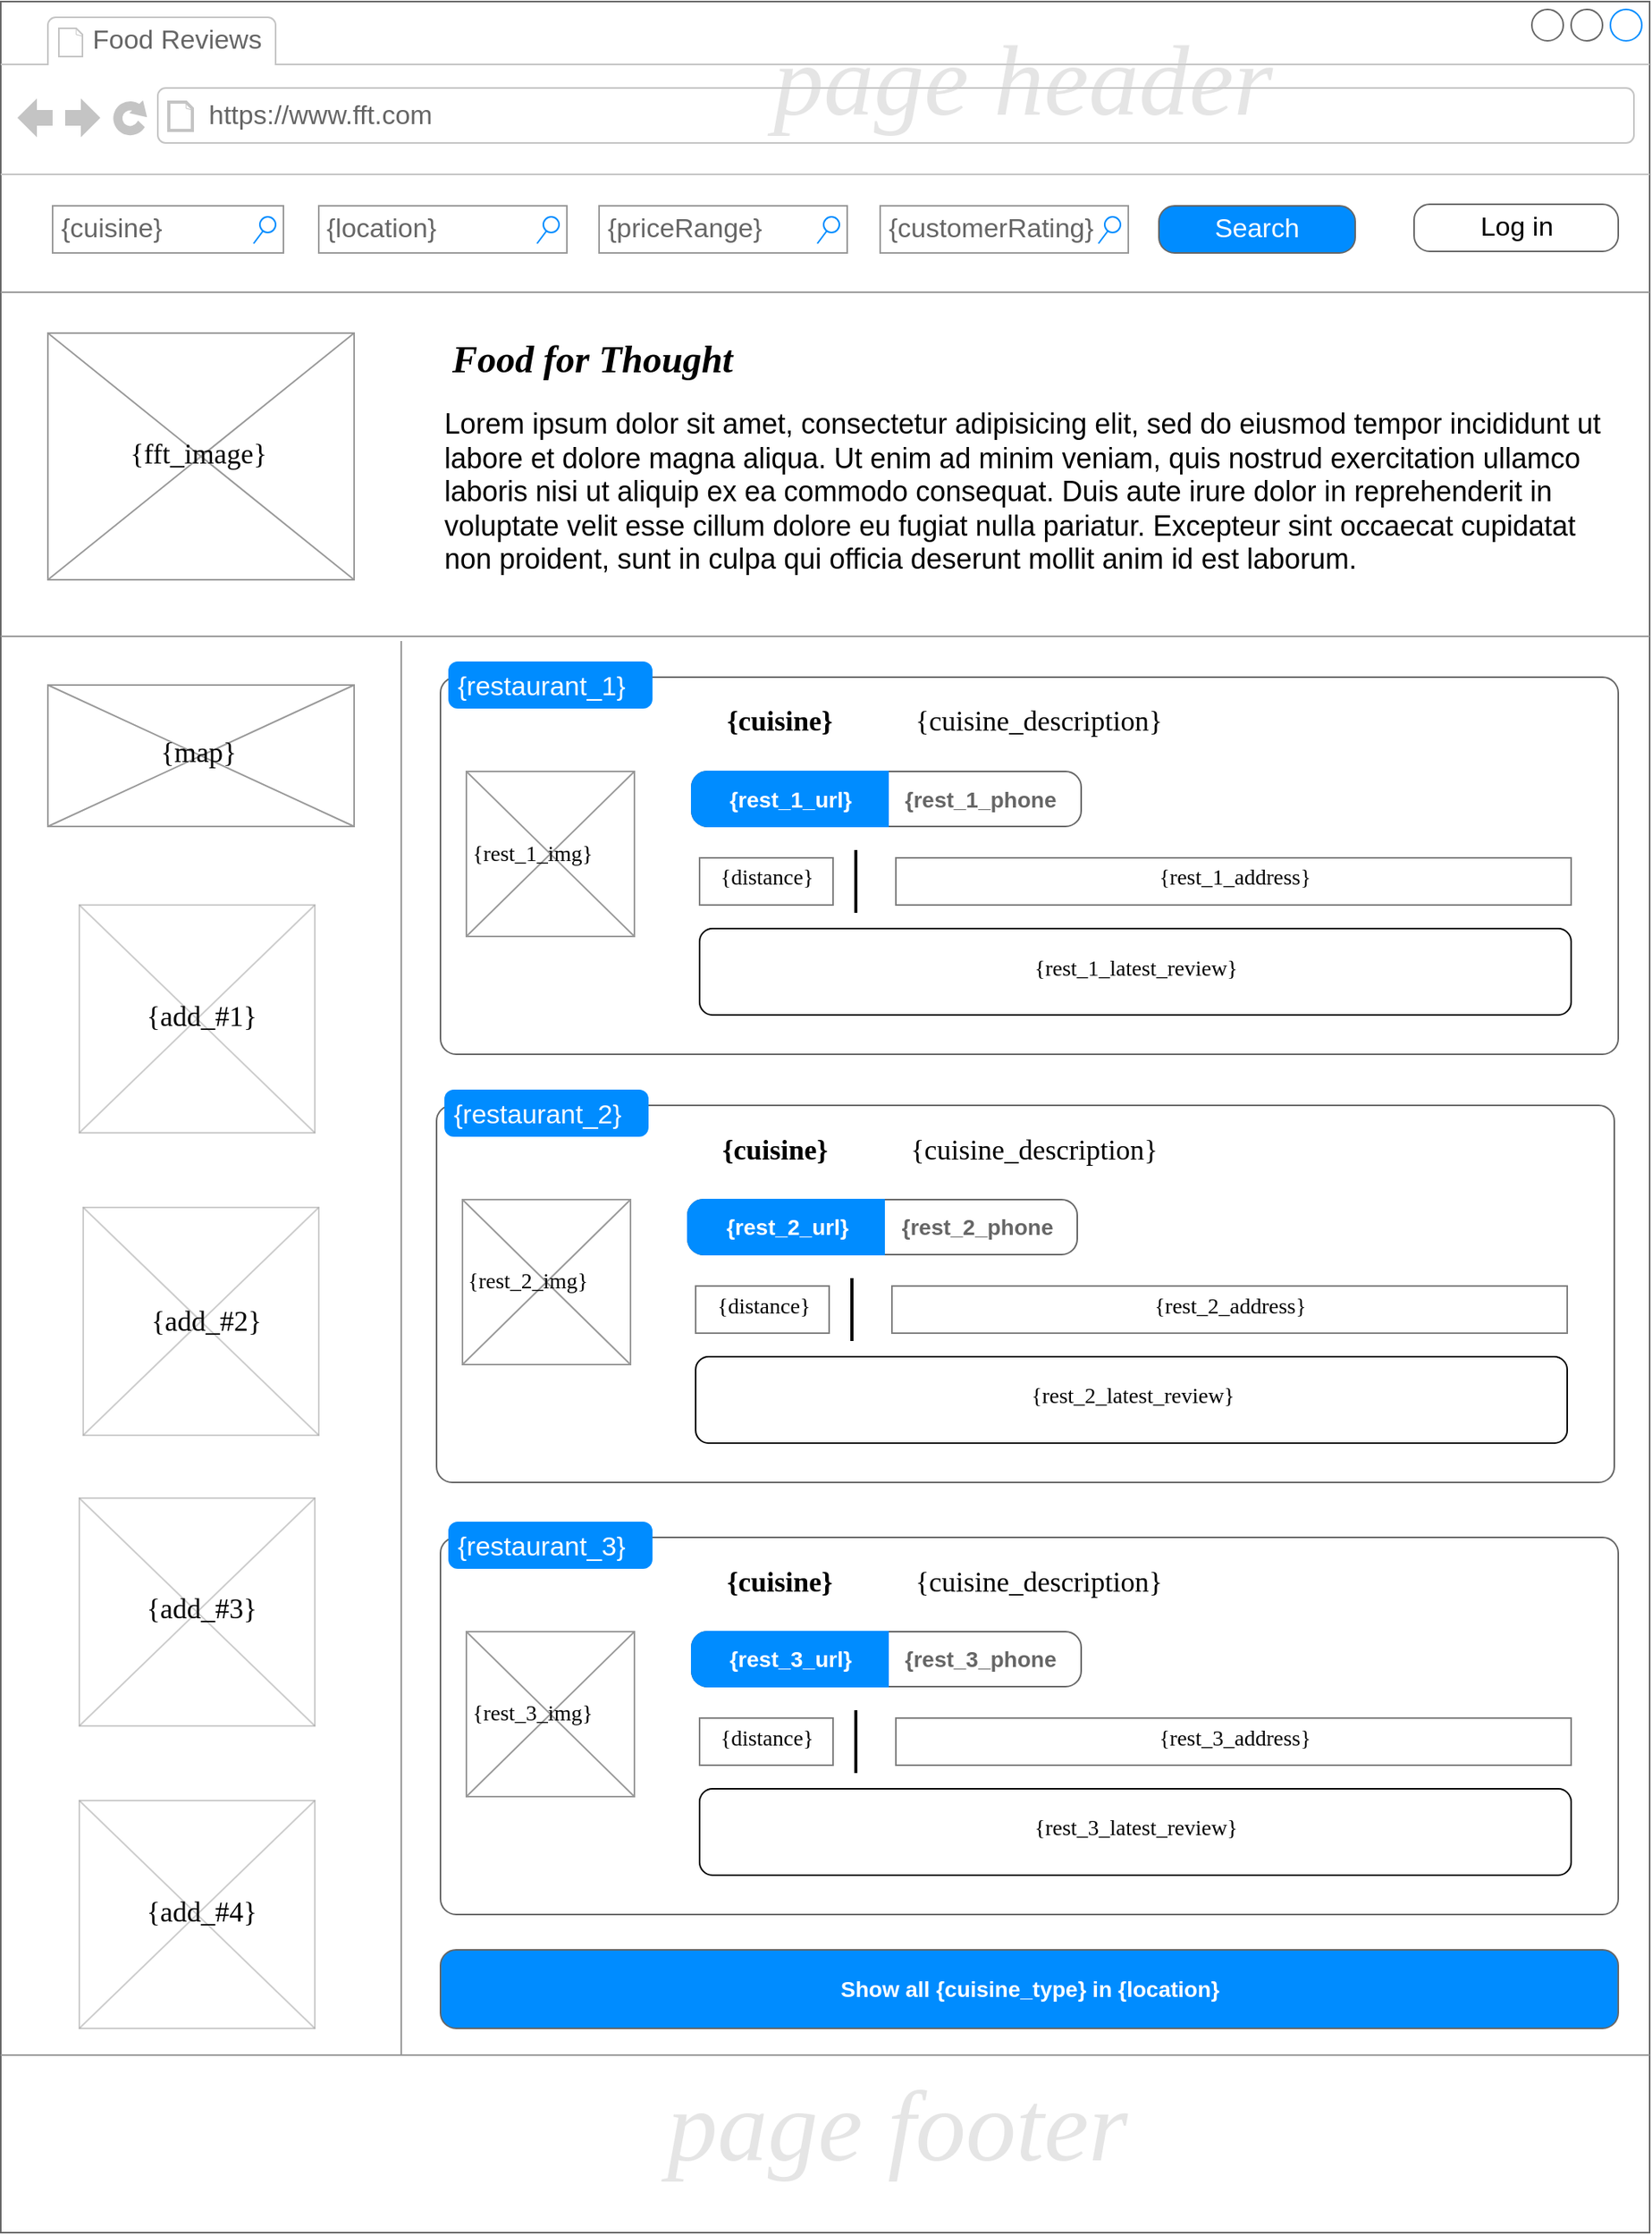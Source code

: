<mxfile version="10.5.9" type="device"><diagram name="Page-1" id="2cc2dc42-3aac-f2a9-1cec-7a8b7cbee084"><mxGraphModel dx="1425" dy="1551" grid="1" gridSize="10" guides="1" tooltips="1" connect="1" arrows="1" fold="1" page="1" pageScale="1" pageWidth="1169" pageHeight="827" background="#ffffff" math="0" shadow="0"><root><mxCell id="0"/><mxCell id="1" parent="0"/><mxCell id="7026571954dc6520-1" value="" style="strokeWidth=1;shadow=0;dashed=0;align=center;html=1;shape=mxgraph.mockup.containers.browserWindow;rSize=0;fillColor=#ffffff;strokeColor=#666666;mainText=,;recursiveResize=0;rounded=0;labelBackgroundColor=none;fontFamily=Verdana;fontSize=18;fontColor=#000000;fontStyle=2" parent="1" vertex="1"><mxGeometry x="52.5" y="105" width="1050" height="1420" as="geometry"/></mxCell><mxCell id="7026571954dc6520-2" value="Food Reviews" style="strokeWidth=1;shadow=0;dashed=0;align=center;html=1;shape=mxgraph.mockup.containers.anchor;fontSize=17;fontColor=#666666;align=left;" parent="7026571954dc6520-1" vertex="1"><mxGeometry x="56" y="12" width="110" height="26" as="geometry"/></mxCell><mxCell id="7026571954dc6520-3" value="https://www.fft.com" style="strokeWidth=1;shadow=0;dashed=0;align=center;html=1;shape=mxgraph.mockup.containers.anchor;rSize=0;fontSize=17;fontColor=#666666;align=left;" parent="7026571954dc6520-1" vertex="1"><mxGeometry x="130" y="60" width="250" height="26" as="geometry"/></mxCell><mxCell id="7026571954dc6520-14" value="{cuisine}" style="strokeWidth=1;shadow=0;dashed=0;align=center;html=1;shape=mxgraph.mockup.forms.searchBox;strokeColor=#999999;mainText=;fillColor=#ffffff;strokeColor2=#008cff;fontColor=#666666;fontSize=17;align=left;spacingLeft=3;rounded=0;labelBackgroundColor=none;" parent="7026571954dc6520-1" vertex="1"><mxGeometry x="33" y="130" width="147" height="30" as="geometry"/></mxCell><mxCell id="7026571954dc6520-15" value="" style="verticalLabelPosition=bottom;shadow=0;dashed=0;align=center;html=1;verticalAlign=top;strokeWidth=1;shape=mxgraph.mockup.markup.line;strokeColor=#999999;rounded=0;labelBackgroundColor=none;fillColor=#ffffff;fontFamily=Verdana;fontSize=12;fontColor=#000000;" parent="7026571954dc6520-1" vertex="1"><mxGeometry y="175" width="1050" height="20" as="geometry"/></mxCell><mxCell id="7026571954dc6520-16" value="&lt;i style=&quot;font-size: 24px;&quot;&gt;Food for Thought&lt;/i&gt;" style="text;html=1;points=[];align=left;verticalAlign=top;spacingTop=-4;fontSize=24;fontFamily=Verdana;fontColor=#000000;fontStyle=1" parent="7026571954dc6520-1" vertex="1"><mxGeometry x="285" y="211" width="735" height="30" as="geometry"/></mxCell><mxCell id="7026571954dc6520-17" value="Lorem ipsum dolor sit amet, consectetur adipisicing elit, sed do eiusmod tempor incididunt ut labore et dolore magna aliqua. Ut enim ad minim veniam, quis nostrud exercitation ullamco laboris nisi ut aliquip ex ea commodo consequat. Duis aute irure dolor in reprehenderit in voluptate velit esse cillum dolore eu fugiat nulla pariatur. Excepteur sint occaecat cupidatat non proident, sunt in culpa qui officia deserunt mollit anim id est laborum." style="text;spacingTop=-5;fillColor=#ffffff;whiteSpace=wrap;html=1;align=left;fontSize=18;fontFamily=Helvetica;fillColor=none;strokeColor=none;rounded=0;shadow=1;labelBackgroundColor=none;verticalAlign=top;horizontal=1;" parent="7026571954dc6520-1" vertex="1"><mxGeometry x="280" y="257" width="751" height="113" as="geometry"/></mxCell><mxCell id="7026571954dc6520-18" value="Log in" style="strokeWidth=1;shadow=0;dashed=0;align=center;html=1;shape=mxgraph.mockup.buttons.button;strokeColor=#666666;fontColor=#000000;mainText=;buttonStyle=round;fontSize=17;fontStyle=0;fillColor=none;whiteSpace=wrap;rounded=0;labelBackgroundColor=none;" parent="7026571954dc6520-1" vertex="1"><mxGeometry x="900" y="129" width="130" height="30" as="geometry"/></mxCell><mxCell id="7026571954dc6520-21" value="" style="verticalLabelPosition=bottom;shadow=0;dashed=0;align=center;html=1;verticalAlign=top;strokeWidth=1;shape=mxgraph.mockup.markup.line;strokeColor=#999999;rounded=0;labelBackgroundColor=none;fillColor=#ffffff;fontFamily=Verdana;fontSize=12;fontColor=#000000;" parent="7026571954dc6520-1" vertex="1"><mxGeometry y="394" width="1050" height="20" as="geometry"/></mxCell><mxCell id="99tOX1e2EPYwUiJBRveX-1" value="" style="verticalLabelPosition=bottom;shadow=0;dashed=0;align=center;html=1;verticalAlign=top;strokeWidth=1;shape=mxgraph.mockup.graphics.simpleIcon;strokeColor=#999999;fillColor=#ffffff;" vertex="1" parent="7026571954dc6520-1"><mxGeometry x="30" y="211" width="195" height="157" as="geometry"/></mxCell><mxCell id="99tOX1e2EPYwUiJBRveX-3" value="{location}" style="strokeWidth=1;shadow=0;dashed=0;align=center;html=1;shape=mxgraph.mockup.forms.searchBox;strokeColor=#999999;mainText=;fillColor=#ffffff;strokeColor2=#008cff;fontColor=#666666;fontSize=17;align=left;spacingLeft=3;rounded=0;labelBackgroundColor=none;" vertex="1" parent="7026571954dc6520-1"><mxGeometry x="202.5" y="130" width="158" height="30" as="geometry"/></mxCell><mxCell id="99tOX1e2EPYwUiJBRveX-4" value="Search" style="strokeWidth=1;shadow=0;dashed=0;align=center;html=1;shape=mxgraph.mockup.buttons.button;strokeColor=#666666;fontColor=#FFFFFF;mainText=;buttonStyle=round;fontSize=17;fontStyle=0;fillColor=#008CFF;whiteSpace=wrap;rounded=0;labelBackgroundColor=none;" vertex="1" parent="7026571954dc6520-1"><mxGeometry x="737.5" y="130" width="125" height="30" as="geometry"/></mxCell><mxCell id="99tOX1e2EPYwUiJBRveX-7" value="" style="verticalLabelPosition=bottom;shadow=0;dashed=0;align=center;html=1;verticalAlign=top;strokeWidth=1;shape=mxgraph.mockup.markup.line;strokeColor=#999999;rounded=0;labelBackgroundColor=none;fillColor=#ffffff;fontFamily=Verdana;fontSize=12;fontColor=#000000;rotation=90;" vertex="1" parent="7026571954dc6520-1"><mxGeometry x="-195" y="847" width="900" height="20" as="geometry"/></mxCell><mxCell id="99tOX1e2EPYwUiJBRveX-22" value="" style="verticalLabelPosition=bottom;shadow=0;dashed=0;align=center;html=1;verticalAlign=top;strokeWidth=1;shape=mxgraph.mockup.graphics.simpleIcon;strokeColor=#999999;fillColor=#ffffff;" vertex="1" parent="7026571954dc6520-1"><mxGeometry x="30" y="435" width="195" height="90" as="geometry"/></mxCell><mxCell id="99tOX1e2EPYwUiJBRveX-70" value="" style="verticalLabelPosition=bottom;shadow=0;dashed=0;align=center;html=1;verticalAlign=top;strokeWidth=1;shape=mxgraph.mockup.markup.line;strokeColor=#999999;rounded=0;labelBackgroundColor=none;fillColor=#ffffff;fontFamily=Verdana;fontSize=12;fontColor=#000000;" vertex="1" parent="7026571954dc6520-1"><mxGeometry y="1297" width="1050" height="20" as="geometry"/></mxCell><mxCell id="99tOX1e2EPYwUiJBRveX-71" value="&lt;div style=&quot;text-align: center&quot;&gt;&lt;span style=&quot;font-weight: normal&quot;&gt;&lt;font style=&quot;font-size: 64px&quot;&gt;page footer&lt;/font&gt;&lt;/span&gt;&lt;/div&gt;" style="text;html=1;points=[];align=center;verticalAlign=middle;spacingTop=-4;fontSize=18;fontFamily=Verdana;fontColor=#CCCCCC;fontStyle=3;textOpacity=50;" vertex="1" parent="7026571954dc6520-1"><mxGeometry x="362" y="1340" width="416" height="30" as="geometry"/></mxCell><mxCell id="99tOX1e2EPYwUiJBRveX-72" value="&lt;span style=&quot;font-size: 14px&quot;&gt;Show all {cuisine_type} in {location}&lt;/span&gt;" style="strokeWidth=1;shadow=0;dashed=0;align=center;html=1;shape=mxgraph.mockup.buttons.button;strokeColor=#666666;fontColor=#ffffff;mainText=;buttonStyle=round;fontSize=17;fontStyle=1;fillColor=#008cff;whiteSpace=wrap;rounded=0;glass=0;comic=0;labelBackgroundColor=none;" vertex="1" parent="7026571954dc6520-1"><mxGeometry x="280" y="1240" width="750" height="50" as="geometry"/></mxCell><mxCell id="99tOX1e2EPYwUiJBRveX-75" value="" style="group" vertex="1" connectable="0" parent="7026571954dc6520-1"><mxGeometry x="50" y="575" width="150" height="145" as="geometry"/></mxCell><mxCell id="99tOX1e2EPYwUiJBRveX-73" value="" style="verticalLabelPosition=bottom;shadow=0;dashed=0;align=center;html=1;verticalAlign=top;strokeWidth=1;shape=mxgraph.mockup.graphics.simpleIcon;strokeColor=#999999;fillColor=#ffffff;rounded=0;glass=0;comic=0;labelBackgroundColor=none;fontSize=14;fontColor=#CCCCCC;opacity=50;" vertex="1" parent="99tOX1e2EPYwUiJBRveX-75"><mxGeometry width="150" height="145" as="geometry"/></mxCell><mxCell id="99tOX1e2EPYwUiJBRveX-74" value="&lt;div style=&quot;text-align: left ; font-size: 18px&quot;&gt;&lt;span style=&quot;font-size: 18px ; font-weight: normal&quot;&gt;{add_#1}&lt;/span&gt;&lt;/div&gt;" style="text;html=1;points=[];align=center;verticalAlign=middle;spacingTop=-4;fontSize=18;fontFamily=Verdana;fontColor=#000000;fontStyle=1" vertex="1" parent="99tOX1e2EPYwUiJBRveX-75"><mxGeometry x="22.5" y="57.5" width="110" height="30" as="geometry"/></mxCell><mxCell id="99tOX1e2EPYwUiJBRveX-76" value="" style="group" vertex="1" connectable="0" parent="7026571954dc6520-1"><mxGeometry x="52.5" y="767.5" width="150" height="145" as="geometry"/></mxCell><mxCell id="99tOX1e2EPYwUiJBRveX-77" value="" style="verticalLabelPosition=bottom;shadow=0;dashed=0;align=center;html=1;verticalAlign=top;strokeWidth=1;shape=mxgraph.mockup.graphics.simpleIcon;strokeColor=#999999;fillColor=#ffffff;rounded=0;glass=0;comic=0;labelBackgroundColor=none;fontSize=14;fontColor=#CCCCCC;opacity=50;" vertex="1" parent="99tOX1e2EPYwUiJBRveX-76"><mxGeometry width="150" height="145" as="geometry"/></mxCell><mxCell id="99tOX1e2EPYwUiJBRveX-78" value="&lt;div style=&quot;text-align: left ; font-size: 18px&quot;&gt;&lt;span style=&quot;font-size: 18px ; font-weight: normal&quot;&gt;{add_#2}&lt;/span&gt;&lt;/div&gt;" style="text;html=1;points=[];align=center;verticalAlign=middle;spacingTop=-4;fontSize=18;fontFamily=Verdana;fontColor=#000000;fontStyle=1" vertex="1" parent="99tOX1e2EPYwUiJBRveX-76"><mxGeometry x="23" y="60" width="110" height="28" as="geometry"/></mxCell><mxCell id="99tOX1e2EPYwUiJBRveX-79" value="" style="group" vertex="1" connectable="0" parent="7026571954dc6520-1"><mxGeometry x="50" y="952.5" width="150" height="145" as="geometry"/></mxCell><mxCell id="99tOX1e2EPYwUiJBRveX-80" value="" style="verticalLabelPosition=bottom;shadow=0;dashed=0;align=center;html=1;verticalAlign=top;strokeWidth=1;shape=mxgraph.mockup.graphics.simpleIcon;strokeColor=#999999;fillColor=#ffffff;rounded=0;glass=0;comic=0;labelBackgroundColor=none;fontSize=14;fontColor=#CCCCCC;opacity=50;" vertex="1" parent="99tOX1e2EPYwUiJBRveX-79"><mxGeometry width="150" height="145" as="geometry"/></mxCell><mxCell id="99tOX1e2EPYwUiJBRveX-81" value="&lt;div style=&quot;text-align: left ; font-size: 18px&quot;&gt;&lt;span style=&quot;font-size: 18px ; font-weight: normal&quot;&gt;{add_#3}&lt;/span&gt;&lt;/div&gt;" style="text;html=1;points=[];align=center;verticalAlign=middle;spacingTop=-4;fontSize=18;fontFamily=Verdana;fontColor=#000000;fontStyle=1" vertex="1" parent="99tOX1e2EPYwUiJBRveX-79"><mxGeometry x="22.5" y="57.5" width="110" height="30" as="geometry"/></mxCell><mxCell id="99tOX1e2EPYwUiJBRveX-82" value="" style="group" vertex="1" connectable="0" parent="7026571954dc6520-1"><mxGeometry x="50" y="1145" width="150" height="145" as="geometry"/></mxCell><mxCell id="99tOX1e2EPYwUiJBRveX-83" value="" style="verticalLabelPosition=bottom;shadow=0;dashed=0;align=center;html=1;verticalAlign=top;strokeWidth=1;shape=mxgraph.mockup.graphics.simpleIcon;strokeColor=#999999;fillColor=#ffffff;rounded=0;glass=0;comic=0;labelBackgroundColor=none;fontSize=14;fontColor=#CCCCCC;opacity=50;" vertex="1" parent="99tOX1e2EPYwUiJBRveX-82"><mxGeometry width="150" height="145" as="geometry"/></mxCell><mxCell id="99tOX1e2EPYwUiJBRveX-84" value="&lt;div style=&quot;text-align: left ; font-size: 18px&quot;&gt;&lt;span style=&quot;font-size: 18px ; font-weight: normal&quot;&gt;{add_#4}&lt;/span&gt;&lt;/div&gt;" style="text;html=1;points=[];align=center;verticalAlign=middle;spacingTop=-4;fontSize=18;fontFamily=Verdana;fontColor=#000000;fontStyle=1" vertex="1" parent="99tOX1e2EPYwUiJBRveX-82"><mxGeometry x="22.5" y="57.5" width="110" height="30" as="geometry"/></mxCell><mxCell id="99tOX1e2EPYwUiJBRveX-23" value="" style="shape=mxgraph.mockup.containers.marginRect;rectMarginTop=10;strokeColor=#666666;fillColor=#ffffff;strokeWidth=1;dashed=0;rounded=1;arcSize=5;recursiveResize=0;labelBackgroundColor=none;fontSize=24;fontColor=#CCCCCC;align=center;" vertex="1" parent="7026571954dc6520-1"><mxGeometry x="280" y="420" width="750" height="250" as="geometry"/></mxCell><mxCell id="99tOX1e2EPYwUiJBRveX-24" value="{restaurant_1}" style="shape=rect;strokeColor=none;fillColor=#008cff;strokeWidth=1;dashed=0;rounded=1;arcSize=20;fontColor=#ffffff;fontSize=17;spacing=2;spacingTop=-2;align=left;autosize=1;spacingLeft=4;resizeWidth=0;resizeHeight=0;perimeter=none;" vertex="1" parent="99tOX1e2EPYwUiJBRveX-23"><mxGeometry x="5" width="130" height="30" as="geometry"/></mxCell><mxCell id="99tOX1e2EPYwUiJBRveX-30" value="" style="verticalLabelPosition=bottom;shadow=0;dashed=0;align=center;html=1;verticalAlign=top;strokeWidth=1;shape=mxgraph.mockup.graphics.simpleIcon;strokeColor=#999999;fillColor=#ffffff;labelBackgroundColor=none;fontSize=24;fontColor=#CCCCCC;" vertex="1" parent="99tOX1e2EPYwUiJBRveX-23"><mxGeometry x="16.5" y="70" width="107" height="105" as="geometry"/></mxCell><mxCell id="99tOX1e2EPYwUiJBRveX-31" value="&lt;span style=&quot;font-size: 18px&quot;&gt;&lt;font style=&quot;font-size: 18px&quot;&gt;{cuisine}&lt;/font&gt;&lt;/span&gt;" style="text;html=1;points=[];align=left;verticalAlign=middle;spacingTop=-4;fontSize=18;fontFamily=Verdana;fontColor=#000000;fontStyle=1" vertex="1" parent="99tOX1e2EPYwUiJBRveX-23"><mxGeometry x="180" y="25" width="85" height="30" as="geometry"/></mxCell><mxCell id="99tOX1e2EPYwUiJBRveX-32" value="&lt;div style=&quot;text-align: left ; font-size: 18px&quot;&gt;&lt;span style=&quot;font-size: 18px ; font-weight: normal ; font-style: normal&quot;&gt;{cuisine_description}&lt;/span&gt;&lt;/div&gt;" style="text;html=1;points=[];align=left;verticalAlign=middle;spacingTop=-4;fontSize=18;fontFamily=Verdana;fontColor=#000000;fontStyle=3" vertex="1" parent="99tOX1e2EPYwUiJBRveX-23"><mxGeometry x="300" y="25" width="300" height="30" as="geometry"/></mxCell><mxCell id="99tOX1e2EPYwUiJBRveX-38" value="&lt;div style=&quot;text-align: left ; font-size: 14px&quot;&gt;&lt;span style=&quot;font-size: 14px ; font-weight: normal&quot;&gt;{distance}&lt;/span&gt;&lt;/div&gt;" style="text;html=1;points=[];align=center;verticalAlign=middle;spacingTop=-4;fontSize=14;fontFamily=Verdana;fontColor=#000000;fontStyle=1;strokeColor=#000000;rounded=0;opacity=50;" vertex="1" parent="99tOX1e2EPYwUiJBRveX-23"><mxGeometry x="165" y="125" width="85" height="30" as="geometry"/></mxCell><mxCell id="99tOX1e2EPYwUiJBRveX-39" value="&lt;div style=&quot;text-align: left ; font-size: 14px&quot;&gt;&lt;span style=&quot;font-size: 14px ; font-weight: normal&quot;&gt;{rest_1_address}&lt;/span&gt;&lt;/div&gt;" style="text;html=1;points=[];align=center;verticalAlign=middle;spacingTop=-4;fontSize=14;fontFamily=Verdana;fontColor=#000000;fontStyle=1;strokeColor=#000000;opacity=50;" vertex="1" parent="99tOX1e2EPYwUiJBRveX-23"><mxGeometry x="290" y="125" width="430" height="30" as="geometry"/></mxCell><mxCell id="99tOX1e2EPYwUiJBRveX-40" value="&lt;div style=&quot;text-align: center ; font-size: 14px&quot;&gt;&lt;span style=&quot;font-size: 14px ; font-weight: normal&quot;&gt;{rest_1_latest_review}&lt;/span&gt;&lt;/div&gt;" style="text;html=1;points=[];align=center;verticalAlign=middle;spacingTop=-4;fontSize=14;fontFamily=Verdana;fontColor=#000000;fontStyle=1;rounded=1;strokeColor=#000000;glass=0;shadow=0;comic=0;" vertex="1" parent="99tOX1e2EPYwUiJBRveX-23"><mxGeometry x="165" y="170" width="555" height="55" as="geometry"/></mxCell><mxCell id="99tOX1e2EPYwUiJBRveX-41" value="" style="line;strokeWidth=2;direction=south;html=1;rounded=1;shadow=0;glass=0;comic=0;labelBackgroundColor=none;fillColor=#E6E6E6;fontSize=14;fontColor=#CCCCCC;align=left;" vertex="1" parent="99tOX1e2EPYwUiJBRveX-23"><mxGeometry x="260" y="120" width="9" height="40" as="geometry"/></mxCell><mxCell id="99tOX1e2EPYwUiJBRveX-125" value="" style="strokeWidth=1;shadow=0;dashed=0;align=center;html=1;shape=mxgraph.mockup.rrect;rSize=10;fillColor=#ffffff;strokeColor=#666666;labelBackgroundColor=none;fontSize=24;fontColor=#CCCCCC;" vertex="1" parent="99tOX1e2EPYwUiJBRveX-23"><mxGeometry x="160" y="70" width="245" height="35" as="geometry"/></mxCell><mxCell id="99tOX1e2EPYwUiJBRveX-126" value="{rest_1_phone" style="strokeColor=inherit;fillColor=inherit;gradientColor=inherit;strokeWidth=1;shadow=0;dashed=0;align=center;html=1;shape=mxgraph.mockup.rightButton;rSize=10;fontSize=14;fontColor=#666666;fontStyle=1;resizeHeight=1;" vertex="1" parent="99tOX1e2EPYwUiJBRveX-125"><mxGeometry x="1" width="129" height="35" relative="1" as="geometry"><mxPoint x="-126" as="offset"/></mxGeometry></mxCell><mxCell id="99tOX1e2EPYwUiJBRveX-127" value="{rest_1_url}" style="strokeWidth=1;shadow=0;dashed=0;align=center;html=1;shape=mxgraph.mockup.leftButton;rSize=10;fontSize=14;fontColor=#ffffff;fontStyle=1;fillColor=#008cff;strokeColor=#008cff;resizeHeight=1;" vertex="1" parent="99tOX1e2EPYwUiJBRveX-125"><mxGeometry width="125" height="35" relative="1" as="geometry"/></mxCell><mxCell id="99tOX1e2EPYwUiJBRveX-133" value="&lt;div style=&quot;text-align: left ; font-size: 18px&quot;&gt;&lt;span style=&quot;font-style: normal ; font-weight: 400 ; font-size: 14px&quot;&gt;{rest_1_img}&lt;/span&gt;&lt;/div&gt;" style="text;html=1;points=[];align=left;verticalAlign=middle;spacingTop=-4;fontSize=18;fontFamily=Verdana;fontColor=#000000;fontStyle=3" vertex="1" parent="99tOX1e2EPYwUiJBRveX-23"><mxGeometry x="18" y="107.5" width="102" height="30" as="geometry"/></mxCell><mxCell id="99tOX1e2EPYwUiJBRveX-128" value="&lt;div style=&quot;text-align: left ; font-size: 18px&quot;&gt;&lt;span style=&quot;font-weight: 400&quot;&gt;{map}&lt;/span&gt;&lt;/div&gt;" style="text;html=1;points=[];align=center;verticalAlign=middle;spacingTop=-4;fontSize=18;fontFamily=Verdana;fontColor=#000000;fontStyle=1" vertex="1" parent="7026571954dc6520-1"><mxGeometry x="70" y="466" width="110" height="28" as="geometry"/></mxCell><mxCell id="99tOX1e2EPYwUiJBRveX-129" value="&lt;div style=&quot;text-align: left ; font-size: 18px&quot;&gt;&lt;span style=&quot;font-weight: 400&quot;&gt;{fft_image}&lt;/span&gt;&lt;/div&gt;" style="text;html=1;points=[];align=center;verticalAlign=middle;spacingTop=-4;fontSize=18;fontFamily=Verdana;fontColor=#000000;fontStyle=1" vertex="1" parent="7026571954dc6520-1"><mxGeometry x="70" y="275.5" width="110" height="28" as="geometry"/></mxCell><mxCell id="99tOX1e2EPYwUiJBRveX-136" value="" style="shape=mxgraph.mockup.containers.marginRect;rectMarginTop=10;strokeColor=#666666;fillColor=#ffffff;strokeWidth=1;dashed=0;rounded=1;arcSize=5;recursiveResize=0;labelBackgroundColor=none;fontSize=24;fontColor=#CCCCCC;align=center;" vertex="1" parent="7026571954dc6520-1"><mxGeometry x="277.5" y="692.5" width="750" height="250" as="geometry"/></mxCell><mxCell id="99tOX1e2EPYwUiJBRveX-137" value="{restaurant_2}" style="shape=rect;strokeColor=none;fillColor=#008cff;strokeWidth=1;dashed=0;rounded=1;arcSize=20;fontColor=#ffffff;fontSize=17;spacing=2;spacingTop=-2;align=left;autosize=1;spacingLeft=4;resizeWidth=0;resizeHeight=0;perimeter=none;" vertex="1" parent="99tOX1e2EPYwUiJBRveX-136"><mxGeometry x="5" width="130" height="30" as="geometry"/></mxCell><mxCell id="99tOX1e2EPYwUiJBRveX-138" value="" style="verticalLabelPosition=bottom;shadow=0;dashed=0;align=center;html=1;verticalAlign=top;strokeWidth=1;shape=mxgraph.mockup.graphics.simpleIcon;strokeColor=#999999;fillColor=#ffffff;labelBackgroundColor=none;fontSize=24;fontColor=#CCCCCC;" vertex="1" parent="99tOX1e2EPYwUiJBRveX-136"><mxGeometry x="16.5" y="70" width="107" height="105" as="geometry"/></mxCell><mxCell id="99tOX1e2EPYwUiJBRveX-139" value="&lt;span style=&quot;font-size: 18px&quot;&gt;&lt;font style=&quot;font-size: 18px&quot;&gt;{cuisine}&lt;/font&gt;&lt;/span&gt;" style="text;html=1;points=[];align=left;verticalAlign=middle;spacingTop=-4;fontSize=18;fontFamily=Verdana;fontColor=#000000;fontStyle=1" vertex="1" parent="99tOX1e2EPYwUiJBRveX-136"><mxGeometry x="180" y="25" width="85" height="30" as="geometry"/></mxCell><mxCell id="99tOX1e2EPYwUiJBRveX-140" value="&lt;div style=&quot;text-align: left ; font-size: 18px&quot;&gt;&lt;span style=&quot;font-size: 18px ; font-weight: normal ; font-style: normal&quot;&gt;{cuisine_description}&lt;/span&gt;&lt;/div&gt;" style="text;html=1;points=[];align=left;verticalAlign=middle;spacingTop=-4;fontSize=18;fontFamily=Verdana;fontColor=#000000;fontStyle=3" vertex="1" parent="99tOX1e2EPYwUiJBRveX-136"><mxGeometry x="300" y="25" width="300" height="30" as="geometry"/></mxCell><mxCell id="99tOX1e2EPYwUiJBRveX-141" value="&lt;div style=&quot;text-align: left ; font-size: 14px&quot;&gt;&lt;span style=&quot;font-size: 14px ; font-weight: normal&quot;&gt;{distance}&lt;/span&gt;&lt;/div&gt;" style="text;html=1;points=[];align=center;verticalAlign=middle;spacingTop=-4;fontSize=14;fontFamily=Verdana;fontColor=#000000;fontStyle=1;strokeColor=#000000;rounded=0;opacity=50;" vertex="1" parent="99tOX1e2EPYwUiJBRveX-136"><mxGeometry x="165" y="125" width="85" height="30" as="geometry"/></mxCell><mxCell id="99tOX1e2EPYwUiJBRveX-142" value="&lt;div style=&quot;text-align: left ; font-size: 14px&quot;&gt;&lt;span style=&quot;font-size: 14px ; font-weight: normal&quot;&gt;{rest_2_address}&lt;/span&gt;&lt;/div&gt;" style="text;html=1;points=[];align=center;verticalAlign=middle;spacingTop=-4;fontSize=14;fontFamily=Verdana;fontColor=#000000;fontStyle=1;strokeColor=#000000;opacity=50;" vertex="1" parent="99tOX1e2EPYwUiJBRveX-136"><mxGeometry x="290" y="125" width="430" height="30" as="geometry"/></mxCell><mxCell id="99tOX1e2EPYwUiJBRveX-143" value="&lt;div style=&quot;text-align: center ; font-size: 14px&quot;&gt;&lt;span style=&quot;font-size: 14px ; font-weight: normal&quot;&gt;{rest_2_latest_review}&lt;/span&gt;&lt;/div&gt;" style="text;html=1;points=[];align=center;verticalAlign=middle;spacingTop=-4;fontSize=14;fontFamily=Verdana;fontColor=#000000;fontStyle=1;rounded=1;strokeColor=#000000;glass=0;shadow=0;comic=0;" vertex="1" parent="99tOX1e2EPYwUiJBRveX-136"><mxGeometry x="165" y="170" width="555" height="55" as="geometry"/></mxCell><mxCell id="99tOX1e2EPYwUiJBRveX-144" value="" style="line;strokeWidth=2;direction=south;html=1;rounded=1;shadow=0;glass=0;comic=0;labelBackgroundColor=none;fillColor=#E6E6E6;fontSize=14;fontColor=#CCCCCC;align=left;" vertex="1" parent="99tOX1e2EPYwUiJBRveX-136"><mxGeometry x="260" y="120" width="9" height="40" as="geometry"/></mxCell><mxCell id="99tOX1e2EPYwUiJBRveX-145" value="" style="strokeWidth=1;shadow=0;dashed=0;align=center;html=1;shape=mxgraph.mockup.rrect;rSize=10;fillColor=#ffffff;strokeColor=#666666;labelBackgroundColor=none;fontSize=24;fontColor=#CCCCCC;" vertex="1" parent="99tOX1e2EPYwUiJBRveX-136"><mxGeometry x="160" y="70" width="245" height="35" as="geometry"/></mxCell><mxCell id="99tOX1e2EPYwUiJBRveX-146" value="{rest_2_phone" style="strokeColor=inherit;fillColor=inherit;gradientColor=inherit;strokeWidth=1;shadow=0;dashed=0;align=center;html=1;shape=mxgraph.mockup.rightButton;rSize=10;fontSize=14;fontColor=#666666;fontStyle=1;resizeHeight=1;" vertex="1" parent="99tOX1e2EPYwUiJBRveX-145"><mxGeometry x="1" width="129" height="35" relative="1" as="geometry"><mxPoint x="-126" as="offset"/></mxGeometry></mxCell><mxCell id="99tOX1e2EPYwUiJBRveX-147" value="{rest_2_url}" style="strokeWidth=1;shadow=0;dashed=0;align=center;html=1;shape=mxgraph.mockup.leftButton;rSize=10;fontSize=14;fontColor=#ffffff;fontStyle=1;fillColor=#008cff;strokeColor=#008cff;resizeHeight=1;" vertex="1" parent="99tOX1e2EPYwUiJBRveX-145"><mxGeometry width="125" height="35" relative="1" as="geometry"/></mxCell><mxCell id="99tOX1e2EPYwUiJBRveX-148" value="&lt;div style=&quot;text-align: left ; font-size: 18px&quot;&gt;&lt;span style=&quot;font-style: normal ; font-weight: 400 ; font-size: 14px&quot;&gt;{rest_2_img}&lt;/span&gt;&lt;/div&gt;" style="text;html=1;points=[];align=left;verticalAlign=middle;spacingTop=-4;fontSize=18;fontFamily=Verdana;fontColor=#000000;fontStyle=3" vertex="1" parent="99tOX1e2EPYwUiJBRveX-136"><mxGeometry x="18" y="107.5" width="102" height="30" as="geometry"/></mxCell><mxCell id="99tOX1e2EPYwUiJBRveX-149" value="" style="shape=mxgraph.mockup.containers.marginRect;rectMarginTop=10;strokeColor=#666666;fillColor=#ffffff;strokeWidth=1;dashed=0;rounded=1;arcSize=5;recursiveResize=0;labelBackgroundColor=none;fontSize=24;fontColor=#CCCCCC;align=center;" vertex="1" parent="7026571954dc6520-1"><mxGeometry x="280" y="967.5" width="750" height="250" as="geometry"/></mxCell><mxCell id="99tOX1e2EPYwUiJBRveX-150" value="{restaurant_3}" style="shape=rect;strokeColor=none;fillColor=#008cff;strokeWidth=1;dashed=0;rounded=1;arcSize=20;fontColor=#ffffff;fontSize=17;spacing=2;spacingTop=-2;align=left;autosize=1;spacingLeft=4;resizeWidth=0;resizeHeight=0;perimeter=none;" vertex="1" parent="99tOX1e2EPYwUiJBRveX-149"><mxGeometry x="5" width="130" height="30" as="geometry"/></mxCell><mxCell id="99tOX1e2EPYwUiJBRveX-151" value="" style="verticalLabelPosition=bottom;shadow=0;dashed=0;align=center;html=1;verticalAlign=top;strokeWidth=1;shape=mxgraph.mockup.graphics.simpleIcon;strokeColor=#999999;fillColor=#ffffff;labelBackgroundColor=none;fontSize=24;fontColor=#CCCCCC;" vertex="1" parent="99tOX1e2EPYwUiJBRveX-149"><mxGeometry x="16.5" y="70" width="107" height="105" as="geometry"/></mxCell><mxCell id="99tOX1e2EPYwUiJBRveX-152" value="&lt;span style=&quot;font-size: 18px&quot;&gt;&lt;font style=&quot;font-size: 18px&quot;&gt;{cuisine}&lt;/font&gt;&lt;/span&gt;" style="text;html=1;points=[];align=left;verticalAlign=middle;spacingTop=-4;fontSize=18;fontFamily=Verdana;fontColor=#000000;fontStyle=1" vertex="1" parent="99tOX1e2EPYwUiJBRveX-149"><mxGeometry x="180" y="25" width="85" height="30" as="geometry"/></mxCell><mxCell id="99tOX1e2EPYwUiJBRveX-153" value="&lt;div style=&quot;text-align: left ; font-size: 18px&quot;&gt;&lt;span style=&quot;font-size: 18px ; font-weight: normal ; font-style: normal&quot;&gt;{cuisine_description}&lt;/span&gt;&lt;/div&gt;" style="text;html=1;points=[];align=left;verticalAlign=middle;spacingTop=-4;fontSize=18;fontFamily=Verdana;fontColor=#000000;fontStyle=3" vertex="1" parent="99tOX1e2EPYwUiJBRveX-149"><mxGeometry x="300" y="25" width="300" height="30" as="geometry"/></mxCell><mxCell id="99tOX1e2EPYwUiJBRveX-154" value="&lt;div style=&quot;text-align: left ; font-size: 14px&quot;&gt;&lt;span style=&quot;font-size: 14px ; font-weight: normal&quot;&gt;{distance}&lt;/span&gt;&lt;/div&gt;" style="text;html=1;points=[];align=center;verticalAlign=middle;spacingTop=-4;fontSize=14;fontFamily=Verdana;fontColor=#000000;fontStyle=1;strokeColor=#000000;rounded=0;opacity=50;" vertex="1" parent="99tOX1e2EPYwUiJBRveX-149"><mxGeometry x="165" y="125" width="85" height="30" as="geometry"/></mxCell><mxCell id="99tOX1e2EPYwUiJBRveX-155" value="&lt;div style=&quot;text-align: left ; font-size: 14px&quot;&gt;&lt;span style=&quot;font-size: 14px ; font-weight: normal&quot;&gt;{rest_3_address}&lt;/span&gt;&lt;/div&gt;" style="text;html=1;points=[];align=center;verticalAlign=middle;spacingTop=-4;fontSize=14;fontFamily=Verdana;fontColor=#000000;fontStyle=1;strokeColor=#000000;opacity=50;" vertex="1" parent="99tOX1e2EPYwUiJBRveX-149"><mxGeometry x="290" y="125" width="430" height="30" as="geometry"/></mxCell><mxCell id="99tOX1e2EPYwUiJBRveX-156" value="&lt;div style=&quot;text-align: center ; font-size: 14px&quot;&gt;&lt;span style=&quot;font-size: 14px ; font-weight: normal&quot;&gt;{rest_3_latest_review}&lt;/span&gt;&lt;/div&gt;" style="text;html=1;points=[];align=center;verticalAlign=middle;spacingTop=-4;fontSize=14;fontFamily=Verdana;fontColor=#000000;fontStyle=1;rounded=1;strokeColor=#000000;glass=0;shadow=0;comic=0;" vertex="1" parent="99tOX1e2EPYwUiJBRveX-149"><mxGeometry x="165" y="170" width="555" height="55" as="geometry"/></mxCell><mxCell id="99tOX1e2EPYwUiJBRveX-157" value="" style="line;strokeWidth=2;direction=south;html=1;rounded=1;shadow=0;glass=0;comic=0;labelBackgroundColor=none;fillColor=#E6E6E6;fontSize=14;fontColor=#CCCCCC;align=left;" vertex="1" parent="99tOX1e2EPYwUiJBRveX-149"><mxGeometry x="260" y="120" width="9" height="40" as="geometry"/></mxCell><mxCell id="99tOX1e2EPYwUiJBRveX-158" value="" style="strokeWidth=1;shadow=0;dashed=0;align=center;html=1;shape=mxgraph.mockup.rrect;rSize=10;fillColor=#ffffff;strokeColor=#666666;labelBackgroundColor=none;fontSize=24;fontColor=#CCCCCC;" vertex="1" parent="99tOX1e2EPYwUiJBRveX-149"><mxGeometry x="160" y="70" width="245" height="35" as="geometry"/></mxCell><mxCell id="99tOX1e2EPYwUiJBRveX-159" value="{rest_3_phone" style="strokeColor=inherit;fillColor=inherit;gradientColor=inherit;strokeWidth=1;shadow=0;dashed=0;align=center;html=1;shape=mxgraph.mockup.rightButton;rSize=10;fontSize=14;fontColor=#666666;fontStyle=1;resizeHeight=1;" vertex="1" parent="99tOX1e2EPYwUiJBRveX-158"><mxGeometry x="1" width="129" height="35" relative="1" as="geometry"><mxPoint x="-126" as="offset"/></mxGeometry></mxCell><mxCell id="99tOX1e2EPYwUiJBRveX-160" value="{rest_3_url}" style="strokeWidth=1;shadow=0;dashed=0;align=center;html=1;shape=mxgraph.mockup.leftButton;rSize=10;fontSize=14;fontColor=#ffffff;fontStyle=1;fillColor=#008cff;strokeColor=#008cff;resizeHeight=1;" vertex="1" parent="99tOX1e2EPYwUiJBRveX-158"><mxGeometry width="125" height="35" relative="1" as="geometry"/></mxCell><mxCell id="99tOX1e2EPYwUiJBRveX-161" value="&lt;div style=&quot;text-align: left ; font-size: 18px&quot;&gt;&lt;span style=&quot;font-style: normal ; font-weight: 400 ; font-size: 14px&quot;&gt;{rest_3_img}&lt;/span&gt;&lt;/div&gt;" style="text;html=1;points=[];align=left;verticalAlign=middle;spacingTop=-4;fontSize=18;fontFamily=Verdana;fontColor=#000000;fontStyle=3" vertex="1" parent="99tOX1e2EPYwUiJBRveX-149"><mxGeometry x="18" y="107.5" width="102" height="30" as="geometry"/></mxCell><mxCell id="99tOX1e2EPYwUiJBRveX-85" value="&lt;div style=&quot;text-align: center; font-size: 64px;&quot;&gt;&lt;span style=&quot;font-size: 64px; font-weight: normal;&quot;&gt;page header&lt;/span&gt;&lt;/div&gt;" style="text;html=1;points=[];align=center;verticalAlign=middle;spacingTop=-4;fontSize=64;fontFamily=Verdana;fontColor=#CCCCCC;fontStyle=3;textOpacity=50;" vertex="1" parent="7026571954dc6520-1"><mxGeometry x="442.5" y="38" width="415" height="30" as="geometry"/></mxCell><mxCell id="99tOX1e2EPYwUiJBRveX-163" value="{priceRange}" style="strokeWidth=1;shadow=0;dashed=0;align=center;html=1;shape=mxgraph.mockup.forms.searchBox;strokeColor=#999999;mainText=;fillColor=#ffffff;strokeColor2=#008cff;fontColor=#666666;fontSize=17;align=left;spacingLeft=3;rounded=0;labelBackgroundColor=none;" vertex="1" parent="7026571954dc6520-1"><mxGeometry x="381" y="130" width="158" height="30" as="geometry"/></mxCell><mxCell id="99tOX1e2EPYwUiJBRveX-164" value="{customerRating}" style="strokeWidth=1;shadow=0;dashed=0;align=center;html=1;shape=mxgraph.mockup.forms.searchBox;strokeColor=#999999;mainText=;fillColor=#ffffff;strokeColor2=#008cff;fontColor=#666666;fontSize=17;align=left;spacingLeft=3;rounded=0;labelBackgroundColor=none;" vertex="1" parent="7026571954dc6520-1"><mxGeometry x="560" y="130" width="158" height="30" as="geometry"/></mxCell></root></mxGraphModel></diagram></mxfile>